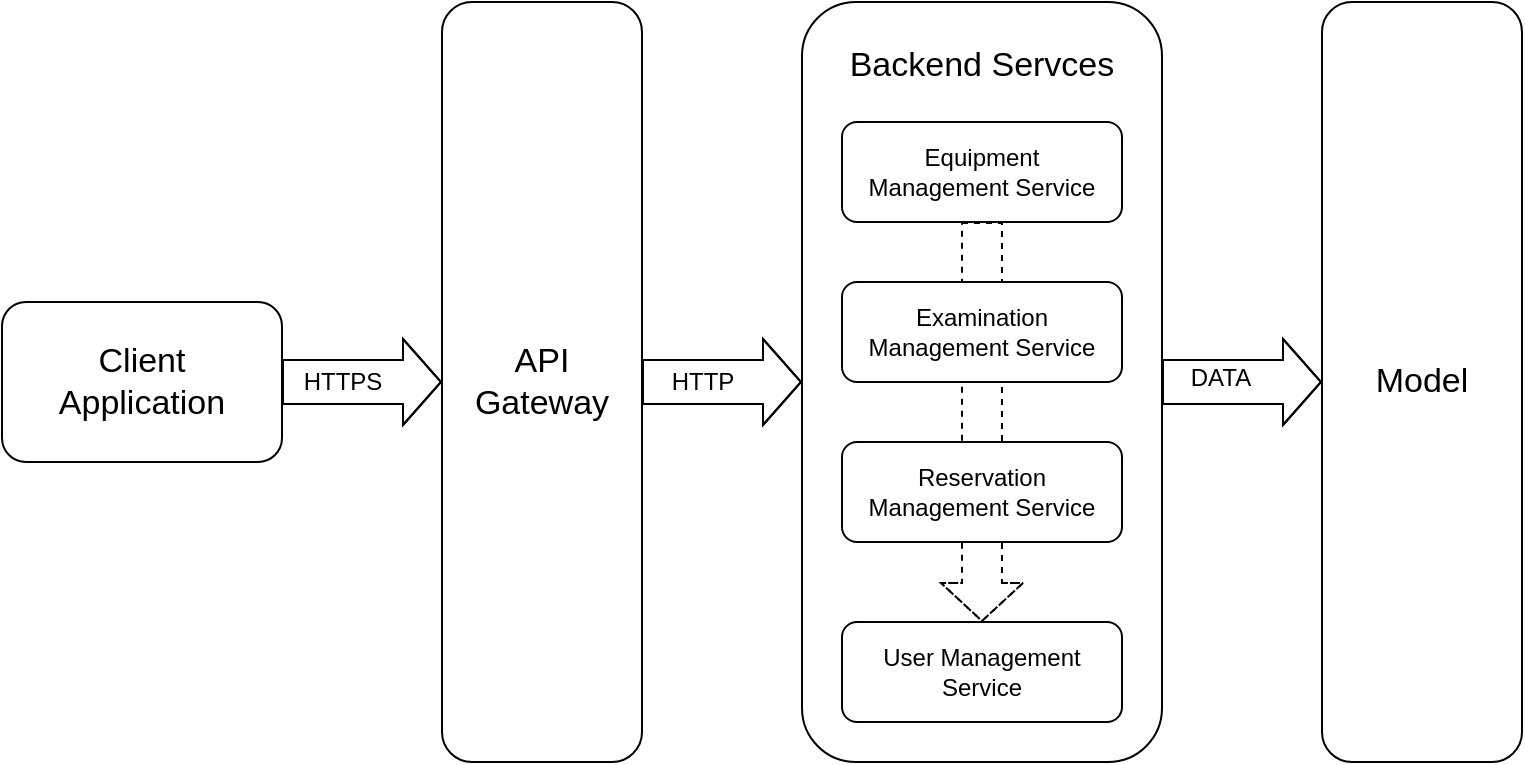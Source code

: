 <mxfile version="13.10.1" type="device"><diagram id="LZbxNKHw5Onzu9x-9Zp6" name="Page-1"><mxGraphModel dx="768" dy="635" grid="1" gridSize="10" guides="1" tooltips="1" connect="1" arrows="1" fold="1" page="1" pageScale="1" pageWidth="827" pageHeight="1169" math="0" shadow="0"><root><mxCell id="0"/><mxCell id="1" parent="0"/><mxCell id="snd0U9_Ufi6RyCt3oEDi-13" style="edgeStyle=elbowEdgeStyle;shape=flexArrow;rounded=0;orthogonalLoop=1;jettySize=auto;elbow=vertical;html=1;fontSize=12;width=22;" edge="1" parent="1" source="snd0U9_Ufi6RyCt3oEDi-8" target="1U-9Ux6baTwBbkx2zUnS-19"><mxGeometry relative="1" as="geometry"/></mxCell><mxCell id="snd0U9_Ufi6RyCt3oEDi-14" value="DATA" style="edgeLabel;html=1;align=center;verticalAlign=middle;resizable=0;points=[];fontSize=12;" vertex="1" connectable="0" parent="snd0U9_Ufi6RyCt3oEDi-13"><mxGeometry x="-0.292" y="2" relative="1" as="geometry"><mxPoint as="offset"/></mxGeometry></mxCell><mxCell id="snd0U9_Ufi6RyCt3oEDi-8" value="" style="rounded=1;whiteSpace=wrap;html=1;fontSize=12;" vertex="1" parent="1"><mxGeometry x="400" y="80" width="180" height="380" as="geometry"/></mxCell><mxCell id="snd0U9_Ufi6RyCt3oEDi-6" style="edgeStyle=elbowEdgeStyle;rounded=0;orthogonalLoop=1;jettySize=auto;elbow=vertical;html=1;shape=flexArrow;fontSize=12;width=22;" edge="1" parent="1" source="1U-9Ux6baTwBbkx2zUnS-17" target="qNISHkYJ54iHW26YGFjP-3"><mxGeometry relative="1" as="geometry"/></mxCell><mxCell id="snd0U9_Ufi6RyCt3oEDi-7" value="HTTPS" style="edgeLabel;html=1;align=center;verticalAlign=middle;resizable=0;points=[];fontSize=12;" vertex="1" connectable="0" parent="snd0U9_Ufi6RyCt3oEDi-6"><mxGeometry x="-0.521" y="4" relative="1" as="geometry"><mxPoint x="10.83" y="3.83" as="offset"/></mxGeometry></mxCell><mxCell id="1U-9Ux6baTwBbkx2zUnS-17" value="" style="rounded=1;whiteSpace=wrap;html=1;" parent="1" vertex="1"><mxGeometry y="230" width="140" height="80" as="geometry"/></mxCell><mxCell id="1U-9Ux6baTwBbkx2zUnS-18" value="&lt;font&gt;&lt;font style=&quot;font-size: 17px&quot;&gt;Client Application&lt;/font&gt;&lt;br style=&quot;font-size: 17px&quot;&gt;&lt;/font&gt;" style="text;html=1;strokeColor=none;fillColor=none;align=center;verticalAlign=middle;whiteSpace=wrap;rounded=0;rotation=0;fontSize=17;" parent="1" vertex="1"><mxGeometry x="10" y="250" width="120" height="40" as="geometry"/></mxCell><mxCell id="1U-9Ux6baTwBbkx2zUnS-19" value="" style="rounded=1;whiteSpace=wrap;html=1;" parent="1" vertex="1"><mxGeometry x="660" y="80" width="100" height="380" as="geometry"/></mxCell><mxCell id="1U-9Ux6baTwBbkx2zUnS-20" value="Model" style="text;html=1;strokeColor=none;fillColor=none;align=center;verticalAlign=middle;whiteSpace=wrap;rounded=0;rotation=0;fontSize=17;" parent="1" vertex="1"><mxGeometry x="670" y="250" width="80" height="40" as="geometry"/></mxCell><mxCell id="snd0U9_Ufi6RyCt3oEDi-11" style="edgeStyle=elbowEdgeStyle;shape=flexArrow;rounded=0;orthogonalLoop=1;jettySize=auto;elbow=vertical;html=1;fontSize=12;width=22;" edge="1" parent="1" source="qNISHkYJ54iHW26YGFjP-3" target="snd0U9_Ufi6RyCt3oEDi-8"><mxGeometry relative="1" as="geometry"/></mxCell><mxCell id="snd0U9_Ufi6RyCt3oEDi-12" value="HTTP" style="edgeLabel;html=1;align=center;verticalAlign=middle;resizable=0;points=[];fontSize=12;" vertex="1" connectable="0" parent="snd0U9_Ufi6RyCt3oEDi-11"><mxGeometry x="-0.333" y="1" relative="1" as="geometry"><mxPoint x="3.33" y="0.83" as="offset"/></mxGeometry></mxCell><mxCell id="qNISHkYJ54iHW26YGFjP-3" value="" style="rounded=1;whiteSpace=wrap;html=1;" parent="1" vertex="1"><mxGeometry x="220" y="80" width="100" height="380" as="geometry"/></mxCell><mxCell id="qNISHkYJ54iHW26YGFjP-4" value="&lt;font&gt;&lt;font style=&quot;font-size: 17px&quot;&gt;API&lt;br&gt;Gateway&lt;/font&gt;&lt;br style=&quot;font-size: 17px&quot;&gt;&lt;/font&gt;" style="text;html=1;strokeColor=none;fillColor=none;align=center;verticalAlign=middle;whiteSpace=wrap;rounded=0;rotation=0;fontSize=17;" parent="1" vertex="1"><mxGeometry x="220" y="250" width="100" height="40" as="geometry"/></mxCell><mxCell id="snd0U9_Ufi6RyCt3oEDi-9" value="&lt;font style=&quot;font-size: 17px&quot;&gt;Backend Servces&lt;/font&gt;" style="text;html=1;strokeColor=none;fillColor=none;align=center;verticalAlign=middle;whiteSpace=wrap;rounded=0;fontSize=12;" vertex="1" parent="1"><mxGeometry x="420" y="97" width="140" height="30" as="geometry"/></mxCell><mxCell id="snd0U9_Ufi6RyCt3oEDi-15" style="edgeStyle=elbowEdgeStyle;shape=flexArrow;rounded=0;orthogonalLoop=1;jettySize=auto;elbow=vertical;html=1;fontSize=12;width=20;dashed=1;" edge="1" parent="1" source="snd0U9_Ufi6RyCt3oEDi-3" target="snd0U9_Ufi6RyCt3oEDi-4"><mxGeometry relative="1" as="geometry"/></mxCell><mxCell id="snd0U9_Ufi6RyCt3oEDi-2" value="Examination&lt;br&gt;Management Service" style="rounded=1;whiteSpace=wrap;html=1;fontSize=12;" vertex="1" parent="1"><mxGeometry x="420" y="220" width="140" height="50" as="geometry"/></mxCell><mxCell id="qNISHkYJ54iHW26YGFjP-21" value="Reservation&lt;br&gt;Management Service" style="rounded=1;whiteSpace=wrap;html=1;fontSize=12;" parent="1" vertex="1"><mxGeometry x="420" y="300" width="140" height="50" as="geometry"/></mxCell><mxCell id="snd0U9_Ufi6RyCt3oEDi-3" value="Equipment&lt;br&gt;Management Service" style="rounded=1;whiteSpace=wrap;html=1;fontSize=12;" vertex="1" parent="1"><mxGeometry x="420" y="140" width="140" height="50" as="geometry"/></mxCell><mxCell id="snd0U9_Ufi6RyCt3oEDi-4" value="User Management&lt;br&gt;Service" style="rounded=1;whiteSpace=wrap;html=1;fontSize=12;" vertex="1" parent="1"><mxGeometry x="420" y="390" width="140" height="50" as="geometry"/></mxCell></root></mxGraphModel></diagram></mxfile>